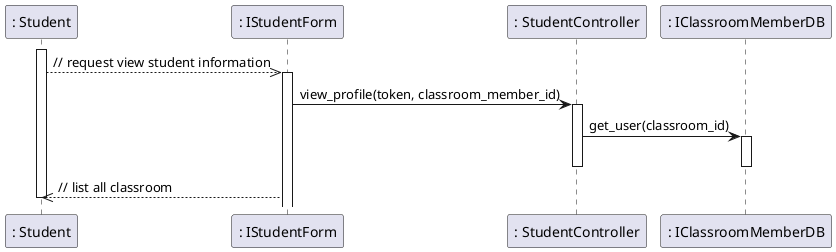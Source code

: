 @startuml viewStudent
activate ": Student"
": Student" -->> ": IStudentForm": // request view student information
activate ": IStudentForm"
": IStudentForm" -> ": StudentController": view_profile(token, classroom_member_id)
activate ": StudentController"
": StudentController" -> ": IClassroomMemberDB": get_user(classroom_id)
activate ": IClassroomMemberDB"
deactivate ": IClassroomMemberDB"
deactivate ": StudentController"
": IStudentForm" -->> ": Student": // list all classroom
deactivate ": Student"

@enduml